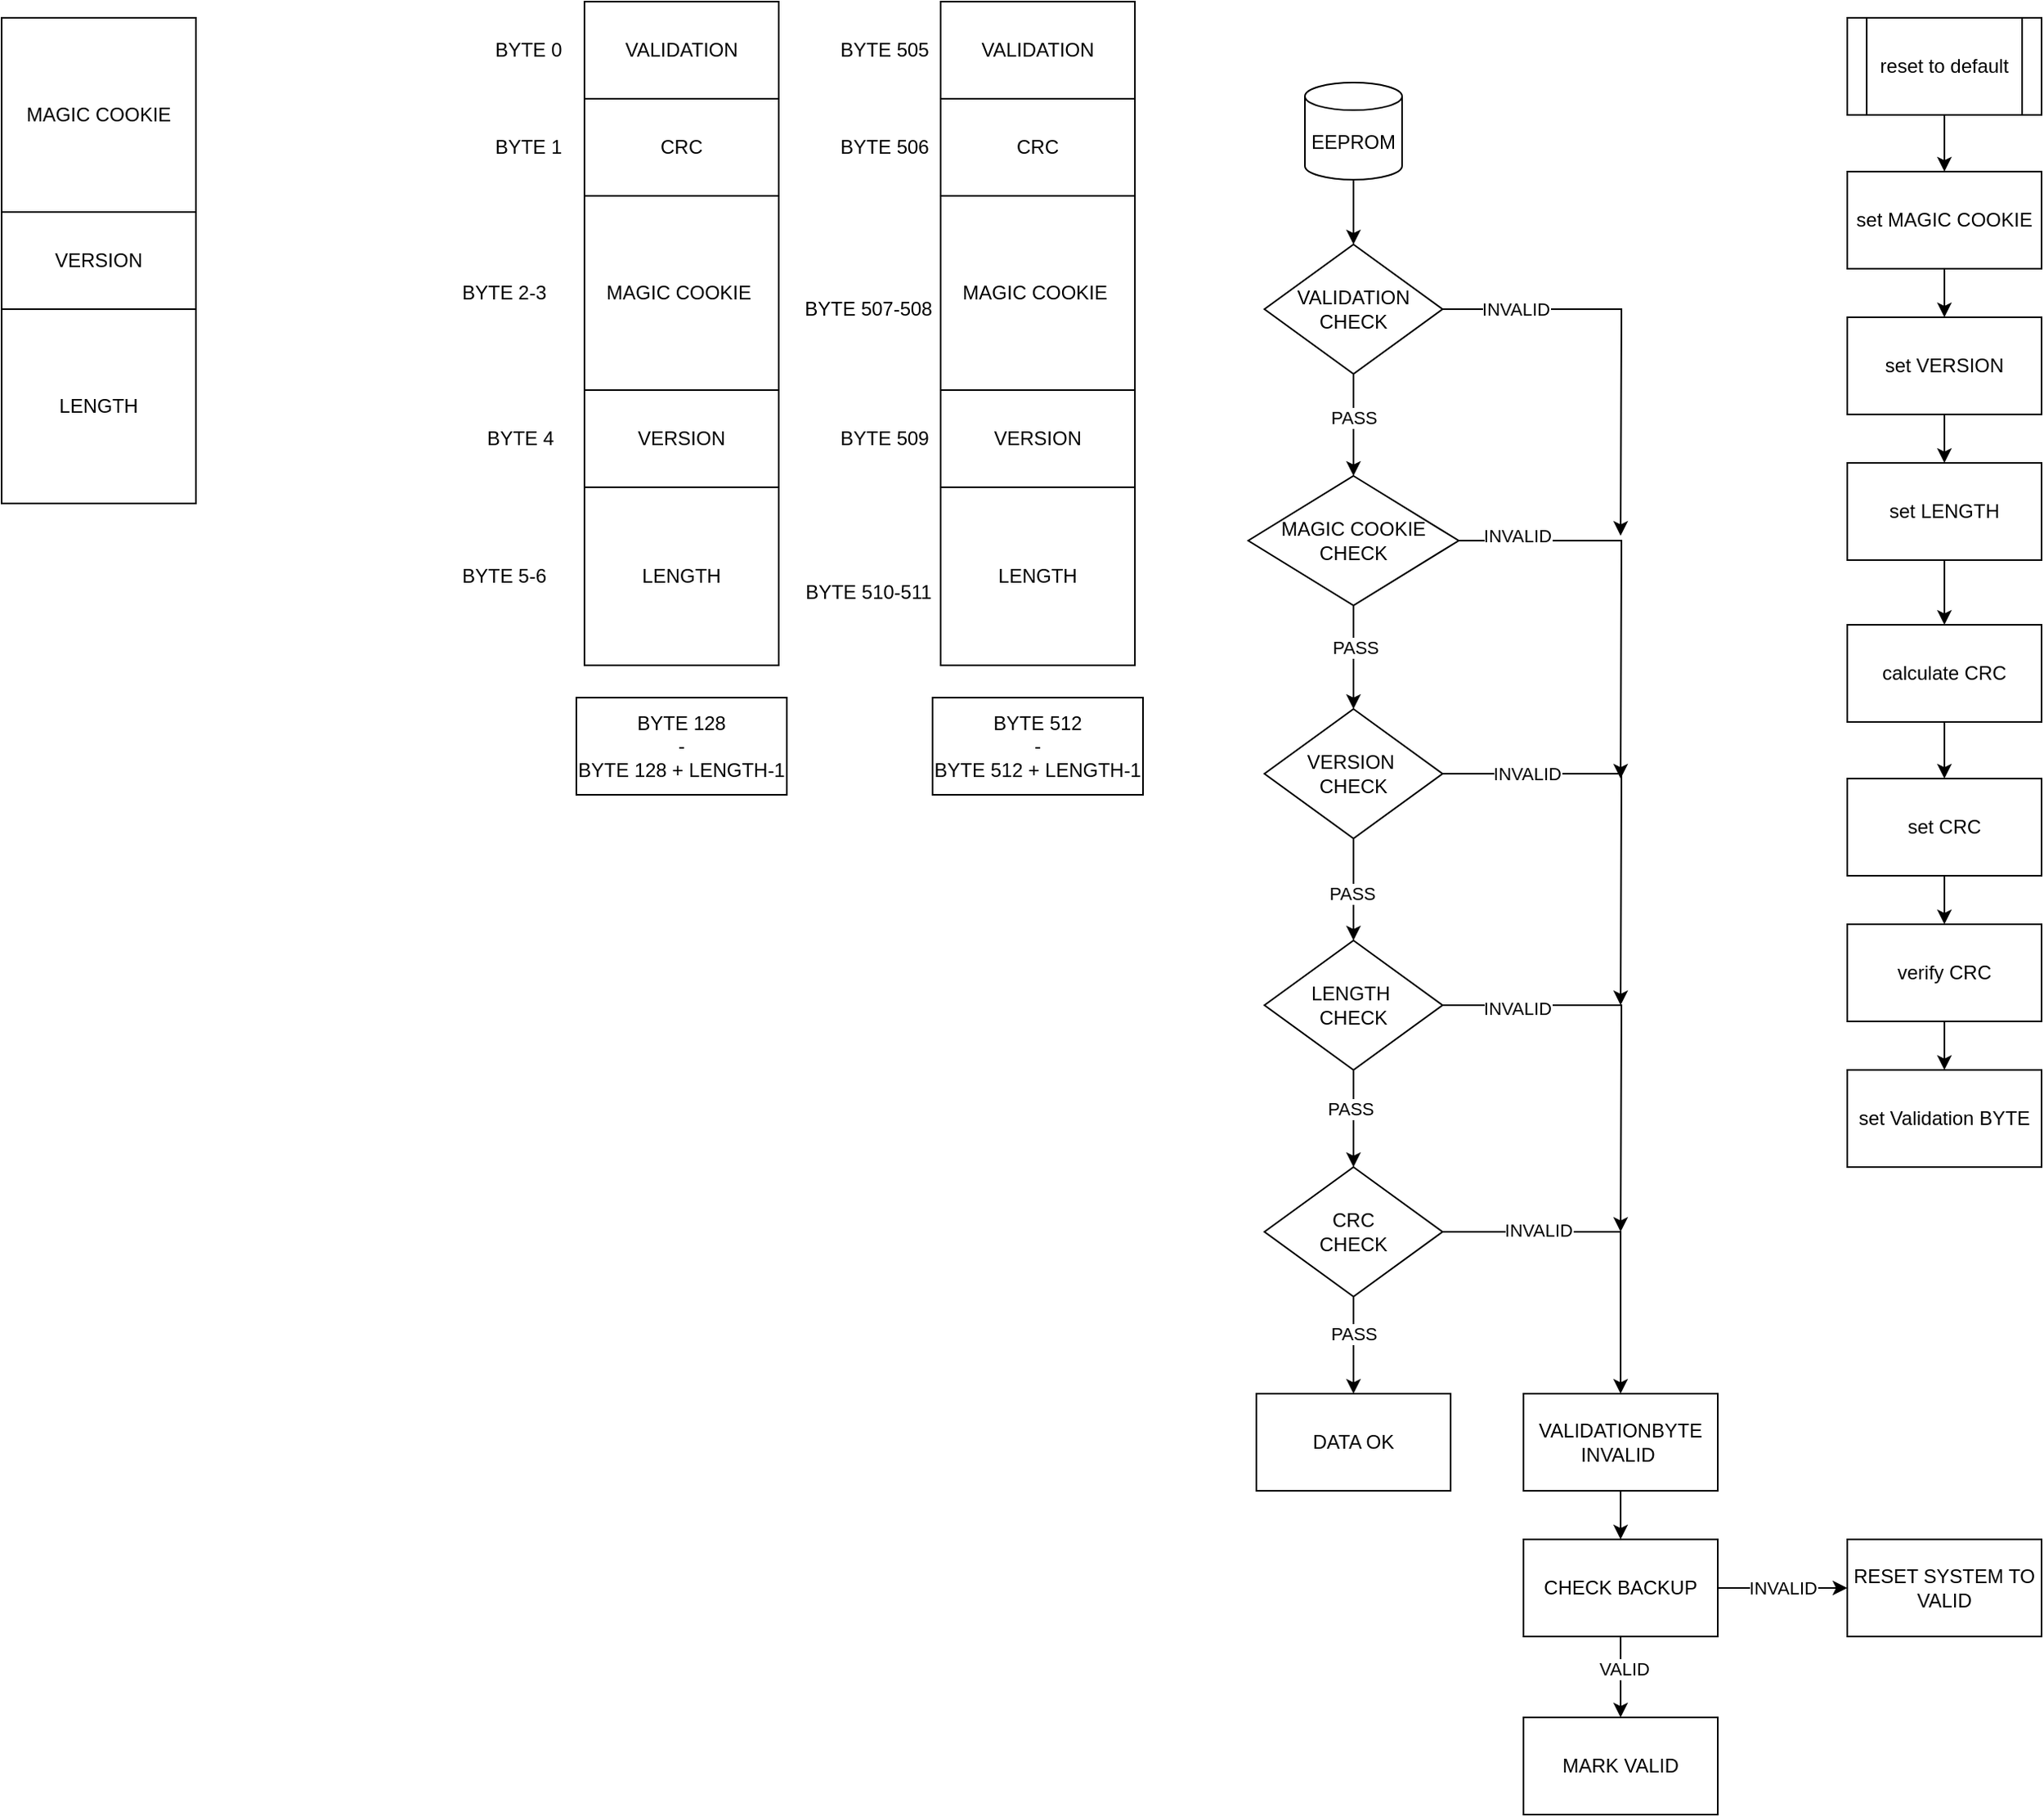<mxfile version="28.0.6">
  <diagram name="Seite-1" id="6OUJ6dS2EP7AUgxyBMDg">
    <mxGraphModel dx="2253" dy="863" grid="1" gridSize="10" guides="1" tooltips="1" connect="1" arrows="1" fold="1" page="1" pageScale="1" pageWidth="827" pageHeight="1169" background="none" math="0" shadow="0">
      <root>
        <mxCell id="0" />
        <mxCell id="1" parent="0" />
        <mxCell id="81-tnvldqZtycC0wdjzs-4" style="edgeStyle=orthogonalEdgeStyle;rounded=0;orthogonalLoop=1;jettySize=auto;html=1;exitX=0.5;exitY=1;exitDx=0;exitDy=0;exitPerimeter=0;entryX=0.5;entryY=0;entryDx=0;entryDy=0;" parent="1" source="81-tnvldqZtycC0wdjzs-1" target="81-tnvldqZtycC0wdjzs-3" edge="1">
          <mxGeometry relative="1" as="geometry" />
        </mxCell>
        <mxCell id="81-tnvldqZtycC0wdjzs-1" value="EEPROM" style="shape=cylinder3;whiteSpace=wrap;html=1;boundedLbl=1;backgroundOutline=1;size=8.527;" parent="1" vertex="1">
          <mxGeometry x="295" y="170" width="60" height="60" as="geometry" />
        </mxCell>
        <mxCell id="81-tnvldqZtycC0wdjzs-9" style="edgeStyle=orthogonalEdgeStyle;rounded=0;orthogonalLoop=1;jettySize=auto;html=1;exitX=0.5;exitY=1;exitDx=0;exitDy=0;entryX=0.5;entryY=0;entryDx=0;entryDy=0;" parent="1" source="81-tnvldqZtycC0wdjzs-3" target="81-tnvldqZtycC0wdjzs-6" edge="1">
          <mxGeometry relative="1" as="geometry" />
        </mxCell>
        <mxCell id="81-tnvldqZtycC0wdjzs-32" value="PASS" style="edgeLabel;html=1;align=center;verticalAlign=middle;resizable=0;points=[];" parent="81-tnvldqZtycC0wdjzs-9" vertex="1" connectable="0">
          <mxGeometry x="-0.149" relative="1" as="geometry">
            <mxPoint as="offset" />
          </mxGeometry>
        </mxCell>
        <mxCell id="81-tnvldqZtycC0wdjzs-80" style="edgeStyle=orthogonalEdgeStyle;rounded=0;orthogonalLoop=1;jettySize=auto;html=1;" parent="1" source="81-tnvldqZtycC0wdjzs-3" edge="1">
          <mxGeometry relative="1" as="geometry">
            <mxPoint x="490" y="450" as="targetPoint" />
          </mxGeometry>
        </mxCell>
        <mxCell id="81-tnvldqZtycC0wdjzs-81" value="INVALID" style="edgeLabel;html=1;align=center;verticalAlign=middle;resizable=0;points=[];" parent="81-tnvldqZtycC0wdjzs-80" vertex="1" connectable="0">
          <mxGeometry x="-0.645" relative="1" as="geometry">
            <mxPoint as="offset" />
          </mxGeometry>
        </mxCell>
        <mxCell id="81-tnvldqZtycC0wdjzs-3" value="VALIDATION CHECK" style="rhombus;whiteSpace=wrap;html=1;direction=east;" parent="1" vertex="1">
          <mxGeometry x="270" y="270" width="110" height="80" as="geometry" />
        </mxCell>
        <mxCell id="81-tnvldqZtycC0wdjzs-10" style="edgeStyle=orthogonalEdgeStyle;rounded=0;orthogonalLoop=1;jettySize=auto;html=1;exitX=0.5;exitY=1;exitDx=0;exitDy=0;" parent="1" source="81-tnvldqZtycC0wdjzs-6" target="81-tnvldqZtycC0wdjzs-8" edge="1">
          <mxGeometry relative="1" as="geometry" />
        </mxCell>
        <mxCell id="81-tnvldqZtycC0wdjzs-33" value="PASS" style="edgeLabel;html=1;align=center;verticalAlign=middle;resizable=0;points=[];" parent="81-tnvldqZtycC0wdjzs-10" vertex="1" connectable="0">
          <mxGeometry x="-0.197" y="1" relative="1" as="geometry">
            <mxPoint as="offset" />
          </mxGeometry>
        </mxCell>
        <mxCell id="81-tnvldqZtycC0wdjzs-79" style="edgeStyle=orthogonalEdgeStyle;rounded=0;orthogonalLoop=1;jettySize=auto;html=1;" parent="1" source="81-tnvldqZtycC0wdjzs-6" edge="1">
          <mxGeometry relative="1" as="geometry">
            <mxPoint x="490" y="600" as="targetPoint" />
          </mxGeometry>
        </mxCell>
        <mxCell id="81-tnvldqZtycC0wdjzs-82" value="INVALID" style="edgeLabel;html=1;align=center;verticalAlign=middle;resizable=0;points=[];" parent="81-tnvldqZtycC0wdjzs-79" vertex="1" connectable="0">
          <mxGeometry x="-0.71" y="3" relative="1" as="geometry">
            <mxPoint as="offset" />
          </mxGeometry>
        </mxCell>
        <mxCell id="81-tnvldqZtycC0wdjzs-6" value="MAGIC COOKIE CHECK" style="rhombus;whiteSpace=wrap;html=1;direction=east;" parent="1" vertex="1">
          <mxGeometry x="260" y="413" width="130" height="80" as="geometry" />
        </mxCell>
        <mxCell id="81-tnvldqZtycC0wdjzs-13" style="edgeStyle=orthogonalEdgeStyle;rounded=0;orthogonalLoop=1;jettySize=auto;html=1;exitX=0.5;exitY=1;exitDx=0;exitDy=0;entryX=0.5;entryY=0;entryDx=0;entryDy=0;" parent="1" source="81-tnvldqZtycC0wdjzs-7" target="81-tnvldqZtycC0wdjzs-12" edge="1">
          <mxGeometry relative="1" as="geometry" />
        </mxCell>
        <mxCell id="81-tnvldqZtycC0wdjzs-35" value="PASS" style="edgeLabel;html=1;align=center;verticalAlign=middle;resizable=0;points=[];" parent="81-tnvldqZtycC0wdjzs-13" vertex="1" connectable="0">
          <mxGeometry x="-0.194" y="-2" relative="1" as="geometry">
            <mxPoint as="offset" />
          </mxGeometry>
        </mxCell>
        <mxCell id="81-tnvldqZtycC0wdjzs-76" style="edgeStyle=orthogonalEdgeStyle;rounded=0;orthogonalLoop=1;jettySize=auto;html=1;exitX=1;exitY=0.5;exitDx=0;exitDy=0;" parent="1" source="81-tnvldqZtycC0wdjzs-7" edge="1">
          <mxGeometry relative="1" as="geometry">
            <mxPoint x="490" y="880" as="targetPoint" />
          </mxGeometry>
        </mxCell>
        <mxCell id="81-tnvldqZtycC0wdjzs-84" value="INVALID" style="edgeLabel;html=1;align=center;verticalAlign=middle;resizable=0;points=[];" parent="81-tnvldqZtycC0wdjzs-76" vertex="1" connectable="0">
          <mxGeometry x="-0.634" y="-2" relative="1" as="geometry">
            <mxPoint as="offset" />
          </mxGeometry>
        </mxCell>
        <mxCell id="81-tnvldqZtycC0wdjzs-7" value="LENGTH&amp;nbsp;&lt;div&gt;CHECK&lt;/div&gt;" style="rhombus;whiteSpace=wrap;html=1;direction=east;" parent="1" vertex="1">
          <mxGeometry x="270" y="700" width="110" height="80" as="geometry" />
        </mxCell>
        <mxCell id="81-tnvldqZtycC0wdjzs-11" style="edgeStyle=orthogonalEdgeStyle;rounded=0;orthogonalLoop=1;jettySize=auto;html=1;exitX=0.5;exitY=1;exitDx=0;exitDy=0;" parent="1" source="81-tnvldqZtycC0wdjzs-8" target="81-tnvldqZtycC0wdjzs-7" edge="1">
          <mxGeometry relative="1" as="geometry" />
        </mxCell>
        <mxCell id="81-tnvldqZtycC0wdjzs-34" value="PASS" style="edgeLabel;html=1;align=center;verticalAlign=middle;resizable=0;points=[];" parent="81-tnvldqZtycC0wdjzs-11" vertex="1" connectable="0">
          <mxGeometry x="0.067" y="-1" relative="1" as="geometry">
            <mxPoint as="offset" />
          </mxGeometry>
        </mxCell>
        <mxCell id="81-tnvldqZtycC0wdjzs-78" style="edgeStyle=orthogonalEdgeStyle;rounded=0;orthogonalLoop=1;jettySize=auto;html=1;" parent="1" source="81-tnvldqZtycC0wdjzs-8" edge="1">
          <mxGeometry relative="1" as="geometry">
            <mxPoint x="490" y="740" as="targetPoint" />
          </mxGeometry>
        </mxCell>
        <mxCell id="81-tnvldqZtycC0wdjzs-83" value="INVALID" style="edgeLabel;html=1;align=center;verticalAlign=middle;resizable=0;points=[];" parent="81-tnvldqZtycC0wdjzs-78" vertex="1" connectable="0">
          <mxGeometry x="-0.589" relative="1" as="geometry">
            <mxPoint as="offset" />
          </mxGeometry>
        </mxCell>
        <mxCell id="81-tnvldqZtycC0wdjzs-8" value="VERSION&amp;nbsp;&lt;div&gt;CHECK&lt;/div&gt;" style="rhombus;whiteSpace=wrap;html=1;direction=east;" parent="1" vertex="1">
          <mxGeometry x="270" y="557" width="110" height="80" as="geometry" />
        </mxCell>
        <mxCell id="81-tnvldqZtycC0wdjzs-17" style="edgeStyle=orthogonalEdgeStyle;rounded=0;orthogonalLoop=1;jettySize=auto;html=1;exitX=0.5;exitY=1;exitDx=0;exitDy=0;entryX=0.5;entryY=0;entryDx=0;entryDy=0;" parent="1" source="81-tnvldqZtycC0wdjzs-12" edge="1">
          <mxGeometry relative="1" as="geometry">
            <mxPoint x="325" y="980" as="targetPoint" />
          </mxGeometry>
        </mxCell>
        <mxCell id="81-tnvldqZtycC0wdjzs-36" value="PASS" style="edgeLabel;html=1;align=center;verticalAlign=middle;resizable=0;points=[];" parent="81-tnvldqZtycC0wdjzs-17" vertex="1" connectable="0">
          <mxGeometry x="-0.264" relative="1" as="geometry">
            <mxPoint as="offset" />
          </mxGeometry>
        </mxCell>
        <mxCell id="81-tnvldqZtycC0wdjzs-75" style="edgeStyle=orthogonalEdgeStyle;rounded=0;orthogonalLoop=1;jettySize=auto;html=1;exitX=1;exitY=0.5;exitDx=0;exitDy=0;" parent="1" source="81-tnvldqZtycC0wdjzs-12" target="81-tnvldqZtycC0wdjzs-44" edge="1">
          <mxGeometry relative="1" as="geometry" />
        </mxCell>
        <mxCell id="81-tnvldqZtycC0wdjzs-85" value="INVALID" style="edgeLabel;html=1;align=center;verticalAlign=middle;resizable=0;points=[];" parent="81-tnvldqZtycC0wdjzs-75" vertex="1" connectable="0">
          <mxGeometry x="-0.445" y="1" relative="1" as="geometry">
            <mxPoint as="offset" />
          </mxGeometry>
        </mxCell>
        <mxCell id="81-tnvldqZtycC0wdjzs-12" value="CRC&lt;div&gt;CHECK&lt;/div&gt;" style="rhombus;whiteSpace=wrap;html=1;direction=east;" parent="1" vertex="1">
          <mxGeometry x="270" y="840" width="110" height="80" as="geometry" />
        </mxCell>
        <mxCell id="81-tnvldqZtycC0wdjzs-18" value="DATA OK" style="rounded=0;whiteSpace=wrap;html=1;" parent="1" vertex="1">
          <mxGeometry x="265" y="980" width="120" height="60" as="geometry" />
        </mxCell>
        <mxCell id="81-tnvldqZtycC0wdjzs-60" value="" style="edgeStyle=orthogonalEdgeStyle;rounded=0;orthogonalLoop=1;jettySize=auto;html=1;" parent="1" source="81-tnvldqZtycC0wdjzs-44" target="81-tnvldqZtycC0wdjzs-59" edge="1">
          <mxGeometry relative="1" as="geometry" />
        </mxCell>
        <mxCell id="81-tnvldqZtycC0wdjzs-44" value="VALIDATIONBYTE INVALID&amp;nbsp;" style="rounded=0;whiteSpace=wrap;html=1;" parent="1" vertex="1">
          <mxGeometry x="430" y="980" width="120" height="60" as="geometry" />
        </mxCell>
        <mxCell id="81-tnvldqZtycC0wdjzs-71" style="edgeStyle=orthogonalEdgeStyle;rounded=0;orthogonalLoop=1;jettySize=auto;html=1;exitX=1;exitY=0.5;exitDx=0;exitDy=0;entryX=0;entryY=0.5;entryDx=0;entryDy=0;" parent="1" source="81-tnvldqZtycC0wdjzs-59" target="81-tnvldqZtycC0wdjzs-68" edge="1">
          <mxGeometry relative="1" as="geometry" />
        </mxCell>
        <mxCell id="81-tnvldqZtycC0wdjzs-72" value="INVALID" style="edgeLabel;html=1;align=center;verticalAlign=middle;resizable=0;points=[];" parent="81-tnvldqZtycC0wdjzs-71" vertex="1" connectable="0">
          <mxGeometry x="0.102" y="1" relative="1" as="geometry">
            <mxPoint x="-4" y="1" as="offset" />
          </mxGeometry>
        </mxCell>
        <mxCell id="81-tnvldqZtycC0wdjzs-73" style="edgeStyle=orthogonalEdgeStyle;rounded=0;orthogonalLoop=1;jettySize=auto;html=1;exitX=0.5;exitY=1;exitDx=0;exitDy=0;entryX=0.5;entryY=0;entryDx=0;entryDy=0;" parent="1" source="81-tnvldqZtycC0wdjzs-59" target="81-tnvldqZtycC0wdjzs-61" edge="1">
          <mxGeometry relative="1" as="geometry" />
        </mxCell>
        <mxCell id="81-tnvldqZtycC0wdjzs-74" value="VALID" style="edgeLabel;html=1;align=center;verticalAlign=middle;resizable=0;points=[];" parent="81-tnvldqZtycC0wdjzs-73" vertex="1" connectable="0">
          <mxGeometry x="0.088" y="2" relative="1" as="geometry">
            <mxPoint y="-7" as="offset" />
          </mxGeometry>
        </mxCell>
        <mxCell id="81-tnvldqZtycC0wdjzs-59" value="CHECK BACKUP" style="whiteSpace=wrap;html=1;rounded=0;" parent="1" vertex="1">
          <mxGeometry x="430" y="1070" width="120" height="60" as="geometry" />
        </mxCell>
        <mxCell id="81-tnvldqZtycC0wdjzs-61" value="MARK VALID" style="whiteSpace=wrap;html=1;rounded=0;" parent="1" vertex="1">
          <mxGeometry x="430" y="1180" width="120" height="60" as="geometry" />
        </mxCell>
        <mxCell id="81-tnvldqZtycC0wdjzs-68" value="RESET SYSTEM TO VALID" style="rounded=0;whiteSpace=wrap;html=1;" parent="1" vertex="1">
          <mxGeometry x="630" y="1070" width="120" height="60" as="geometry" />
        </mxCell>
        <mxCell id="81-tnvldqZtycC0wdjzs-86" value="VALIDATION" style="rounded=0;whiteSpace=wrap;html=1;" parent="1" vertex="1">
          <mxGeometry x="70" y="120" width="120" height="60" as="geometry" />
        </mxCell>
        <mxCell id="81-tnvldqZtycC0wdjzs-89" value="MAGIC COOKIE&amp;nbsp;" style="rounded=0;whiteSpace=wrap;html=1;" parent="1" vertex="1">
          <mxGeometry x="70" y="240" width="120" height="120" as="geometry" />
        </mxCell>
        <mxCell id="81-tnvldqZtycC0wdjzs-90" value="VERSION" style="rounded=0;whiteSpace=wrap;html=1;" parent="1" vertex="1">
          <mxGeometry x="70" y="360" width="120" height="60" as="geometry" />
        </mxCell>
        <mxCell id="81-tnvldqZtycC0wdjzs-91" value="LENGTH" style="rounded=0;whiteSpace=wrap;html=1;" parent="1" vertex="1">
          <mxGeometry x="70" y="420" width="120" height="110" as="geometry" />
        </mxCell>
        <mxCell id="81-tnvldqZtycC0wdjzs-92" value="CRC" style="rounded=0;whiteSpace=wrap;html=1;" parent="1" vertex="1">
          <mxGeometry x="70" y="180" width="120" height="60" as="geometry" />
        </mxCell>
        <mxCell id="81-tnvldqZtycC0wdjzs-93" value="BYTE 512&lt;div&gt;-&lt;/div&gt;&lt;div&gt;BYTE 512 + LENGTH-1&lt;/div&gt;" style="rounded=0;whiteSpace=wrap;html=1;" parent="1" vertex="1">
          <mxGeometry x="65" y="550" width="130" height="60" as="geometry" />
        </mxCell>
        <mxCell id="81-tnvldqZtycC0wdjzs-100" value="BYTE 505" style="text;html=1;align=center;verticalAlign=middle;resizable=0;points=[];autosize=1;strokeColor=none;fillColor=none;" parent="1" vertex="1">
          <mxGeometry x="-5" y="135" width="80" height="30" as="geometry" />
        </mxCell>
        <mxCell id="81-tnvldqZtycC0wdjzs-102" value="BYTE 510-511" style="text;html=1;align=center;verticalAlign=middle;resizable=0;points=[];autosize=1;strokeColor=none;fillColor=none;" parent="1" vertex="1">
          <mxGeometry x="-25" y="470" width="100" height="30" as="geometry" />
        </mxCell>
        <mxCell id="81-tnvldqZtycC0wdjzs-107" value="BYTE 506" style="text;html=1;align=center;verticalAlign=middle;resizable=0;points=[];autosize=1;strokeColor=none;fillColor=none;" parent="1" vertex="1">
          <mxGeometry x="-5" y="195" width="80" height="30" as="geometry" />
        </mxCell>
        <mxCell id="83MKzRhm6-gC6N7kTeKc-1" value="VALIDATION" style="rounded=0;whiteSpace=wrap;html=1;" parent="1" vertex="1">
          <mxGeometry x="-150" y="120" width="120" height="60" as="geometry" />
        </mxCell>
        <mxCell id="83MKzRhm6-gC6N7kTeKc-2" value="MAGIC COOKIE&amp;nbsp;" style="rounded=0;whiteSpace=wrap;html=1;" parent="1" vertex="1">
          <mxGeometry x="-150" y="240" width="120" height="120" as="geometry" />
        </mxCell>
        <mxCell id="83MKzRhm6-gC6N7kTeKc-3" value="VERSION" style="rounded=0;whiteSpace=wrap;html=1;" parent="1" vertex="1">
          <mxGeometry x="-150" y="360" width="120" height="60" as="geometry" />
        </mxCell>
        <mxCell id="83MKzRhm6-gC6N7kTeKc-4" value="LENGTH" style="rounded=0;whiteSpace=wrap;html=1;" parent="1" vertex="1">
          <mxGeometry x="-150" y="420" width="120" height="110" as="geometry" />
        </mxCell>
        <mxCell id="83MKzRhm6-gC6N7kTeKc-5" value="CRC" style="rounded=0;whiteSpace=wrap;html=1;" parent="1" vertex="1">
          <mxGeometry x="-150" y="180" width="120" height="60" as="geometry" />
        </mxCell>
        <mxCell id="83MKzRhm6-gC6N7kTeKc-6" value="BYTE 128&lt;div&gt;-&lt;/div&gt;&lt;div&gt;BYTE 128 + LENGTH-1&lt;/div&gt;" style="rounded=0;whiteSpace=wrap;html=1;" parent="1" vertex="1">
          <mxGeometry x="-155" y="550" width="130" height="60" as="geometry" />
        </mxCell>
        <mxCell id="83MKzRhm6-gC6N7kTeKc-7" value="BYTE 0" style="text;html=1;align=center;verticalAlign=middle;resizable=0;points=[];autosize=1;strokeColor=none;fillColor=none;" parent="1" vertex="1">
          <mxGeometry x="-215" y="135" width="60" height="30" as="geometry" />
        </mxCell>
        <mxCell id="83MKzRhm6-gC6N7kTeKc-8" value="BYTE 4" style="text;html=1;align=center;verticalAlign=middle;resizable=0;points=[];autosize=1;strokeColor=none;fillColor=none;" parent="1" vertex="1">
          <mxGeometry x="-220" y="375" width="60" height="30" as="geometry" />
        </mxCell>
        <mxCell id="83MKzRhm6-gC6N7kTeKc-9" value="BYTE 1" style="text;html=1;align=center;verticalAlign=middle;resizable=0;points=[];autosize=1;strokeColor=none;fillColor=none;" parent="1" vertex="1">
          <mxGeometry x="-215" y="195" width="60" height="30" as="geometry" />
        </mxCell>
        <mxCell id="83MKzRhm6-gC6N7kTeKc-10" value="BYTE 5-6" style="text;html=1;align=center;verticalAlign=middle;resizable=0;points=[];autosize=1;strokeColor=none;fillColor=none;" parent="1" vertex="1">
          <mxGeometry x="-240" y="460" width="80" height="30" as="geometry" />
        </mxCell>
        <mxCell id="83MKzRhm6-gC6N7kTeKc-11" value="BYTE 2-3" style="text;html=1;align=center;verticalAlign=middle;resizable=0;points=[];autosize=1;strokeColor=none;fillColor=none;" parent="1" vertex="1">
          <mxGeometry x="-240" y="285" width="80" height="30" as="geometry" />
        </mxCell>
        <mxCell id="83MKzRhm6-gC6N7kTeKc-12" value="BYTE 509" style="text;html=1;align=center;verticalAlign=middle;resizable=0;points=[];autosize=1;strokeColor=none;fillColor=none;" parent="1" vertex="1">
          <mxGeometry x="-5" y="375" width="80" height="30" as="geometry" />
        </mxCell>
        <mxCell id="83MKzRhm6-gC6N7kTeKc-13" value="BYTE 507-508" style="text;html=1;align=center;verticalAlign=middle;resizable=0;points=[];autosize=1;strokeColor=none;fillColor=none;" parent="1" vertex="1">
          <mxGeometry x="-25" y="295" width="100" height="30" as="geometry" />
        </mxCell>
        <mxCell id="83MKzRhm6-gC6N7kTeKc-23" value="" style="edgeStyle=orthogonalEdgeStyle;rounded=0;orthogonalLoop=1;jettySize=auto;html=1;" parent="1" source="83MKzRhm6-gC6N7kTeKc-16" target="83MKzRhm6-gC6N7kTeKc-18" edge="1">
          <mxGeometry relative="1" as="geometry" />
        </mxCell>
        <mxCell id="83MKzRhm6-gC6N7kTeKc-16" value="set MAGIC COOKIE" style="rounded=0;whiteSpace=wrap;html=1;" parent="1" vertex="1">
          <mxGeometry x="630" y="225" width="120" height="60" as="geometry" />
        </mxCell>
        <mxCell id="83MKzRhm6-gC6N7kTeKc-25" value="" style="edgeStyle=orthogonalEdgeStyle;rounded=0;orthogonalLoop=1;jettySize=auto;html=1;" parent="1" source="83MKzRhm6-gC6N7kTeKc-18" target="83MKzRhm6-gC6N7kTeKc-24" edge="1">
          <mxGeometry relative="1" as="geometry" />
        </mxCell>
        <mxCell id="83MKzRhm6-gC6N7kTeKc-18" value="set VERSION" style="whiteSpace=wrap;html=1;rounded=0;" parent="1" vertex="1">
          <mxGeometry x="630" y="315" width="120" height="60" as="geometry" />
        </mxCell>
        <mxCell id="83MKzRhm6-gC6N7kTeKc-22" value="" style="edgeStyle=orthogonalEdgeStyle;rounded=0;orthogonalLoop=1;jettySize=auto;html=1;" parent="1" source="83MKzRhm6-gC6N7kTeKc-21" target="83MKzRhm6-gC6N7kTeKc-16" edge="1">
          <mxGeometry relative="1" as="geometry" />
        </mxCell>
        <mxCell id="83MKzRhm6-gC6N7kTeKc-21" value="reset to default" style="shape=process;whiteSpace=wrap;html=1;backgroundOutline=1;" parent="1" vertex="1">
          <mxGeometry x="630" y="130" width="120" height="60" as="geometry" />
        </mxCell>
        <mxCell id="83MKzRhm6-gC6N7kTeKc-27" value="" style="edgeStyle=orthogonalEdgeStyle;rounded=0;orthogonalLoop=1;jettySize=auto;html=1;entryX=0.5;entryY=0;entryDx=0;entryDy=0;" parent="1" source="83MKzRhm6-gC6N7kTeKc-24" target="83MKzRhm6-gC6N7kTeKc-36" edge="1">
          <mxGeometry relative="1" as="geometry">
            <mxPoint x="690" y="500" as="targetPoint" />
          </mxGeometry>
        </mxCell>
        <mxCell id="83MKzRhm6-gC6N7kTeKc-24" value="set LENGTH" style="whiteSpace=wrap;html=1;rounded=0;" parent="1" vertex="1">
          <mxGeometry x="630" y="405" width="120" height="60" as="geometry" />
        </mxCell>
        <mxCell id="83MKzRhm6-gC6N7kTeKc-37" value="" style="edgeStyle=orthogonalEdgeStyle;rounded=0;orthogonalLoop=1;jettySize=auto;html=1;" parent="1" target="83MKzRhm6-gC6N7kTeKc-36" edge="1">
          <mxGeometry relative="1" as="geometry">
            <mxPoint x="690" y="560" as="sourcePoint" />
          </mxGeometry>
        </mxCell>
        <mxCell id="83MKzRhm6-gC6N7kTeKc-31" value="" style="edgeStyle=orthogonalEdgeStyle;rounded=0;orthogonalLoop=1;jettySize=auto;html=1;" parent="1" source="83MKzRhm6-gC6N7kTeKc-28" target="83MKzRhm6-gC6N7kTeKc-30" edge="1">
          <mxGeometry relative="1" as="geometry" />
        </mxCell>
        <mxCell id="83MKzRhm6-gC6N7kTeKc-28" value="set CRC" style="whiteSpace=wrap;html=1;rounded=0;" parent="1" vertex="1">
          <mxGeometry x="630" y="600" width="120" height="60" as="geometry" />
        </mxCell>
        <mxCell id="83MKzRhm6-gC6N7kTeKc-33" value="" style="edgeStyle=orthogonalEdgeStyle;rounded=0;orthogonalLoop=1;jettySize=auto;html=1;" parent="1" source="83MKzRhm6-gC6N7kTeKc-30" target="83MKzRhm6-gC6N7kTeKc-32" edge="1">
          <mxGeometry relative="1" as="geometry" />
        </mxCell>
        <mxCell id="83MKzRhm6-gC6N7kTeKc-30" value="verify CRC" style="whiteSpace=wrap;html=1;rounded=0;" parent="1" vertex="1">
          <mxGeometry x="630" y="690" width="120" height="60" as="geometry" />
        </mxCell>
        <mxCell id="83MKzRhm6-gC6N7kTeKc-32" value="set Validation BYTE" style="whiteSpace=wrap;html=1;rounded=0;" parent="1" vertex="1">
          <mxGeometry x="630" y="780" width="120" height="60" as="geometry" />
        </mxCell>
        <mxCell id="83MKzRhm6-gC6N7kTeKc-38" value="" style="edgeStyle=orthogonalEdgeStyle;rounded=0;orthogonalLoop=1;jettySize=auto;html=1;" parent="1" source="83MKzRhm6-gC6N7kTeKc-36" target="83MKzRhm6-gC6N7kTeKc-28" edge="1">
          <mxGeometry relative="1" as="geometry" />
        </mxCell>
        <mxCell id="83MKzRhm6-gC6N7kTeKc-36" value="calculate CRC" style="rounded=0;whiteSpace=wrap;html=1;" parent="1" vertex="1">
          <mxGeometry x="630" y="505" width="120" height="60" as="geometry" />
        </mxCell>
        <mxCell id="83MKzRhm6-gC6N7kTeKc-39" value="MAGIC COOKIE" style="rounded=0;whiteSpace=wrap;html=1;" parent="1" vertex="1">
          <mxGeometry x="-510" y="130" width="120" height="120" as="geometry" />
        </mxCell>
        <mxCell id="83MKzRhm6-gC6N7kTeKc-40" value="VERSION" style="rounded=0;whiteSpace=wrap;html=1;" parent="1" vertex="1">
          <mxGeometry x="-510" y="250" width="120" height="60" as="geometry" />
        </mxCell>
        <mxCell id="83MKzRhm6-gC6N7kTeKc-41" value="LENGTH" style="rounded=0;whiteSpace=wrap;html=1;" parent="1" vertex="1">
          <mxGeometry x="-510" y="310" width="120" height="120" as="geometry" />
        </mxCell>
      </root>
    </mxGraphModel>
  </diagram>
</mxfile>
